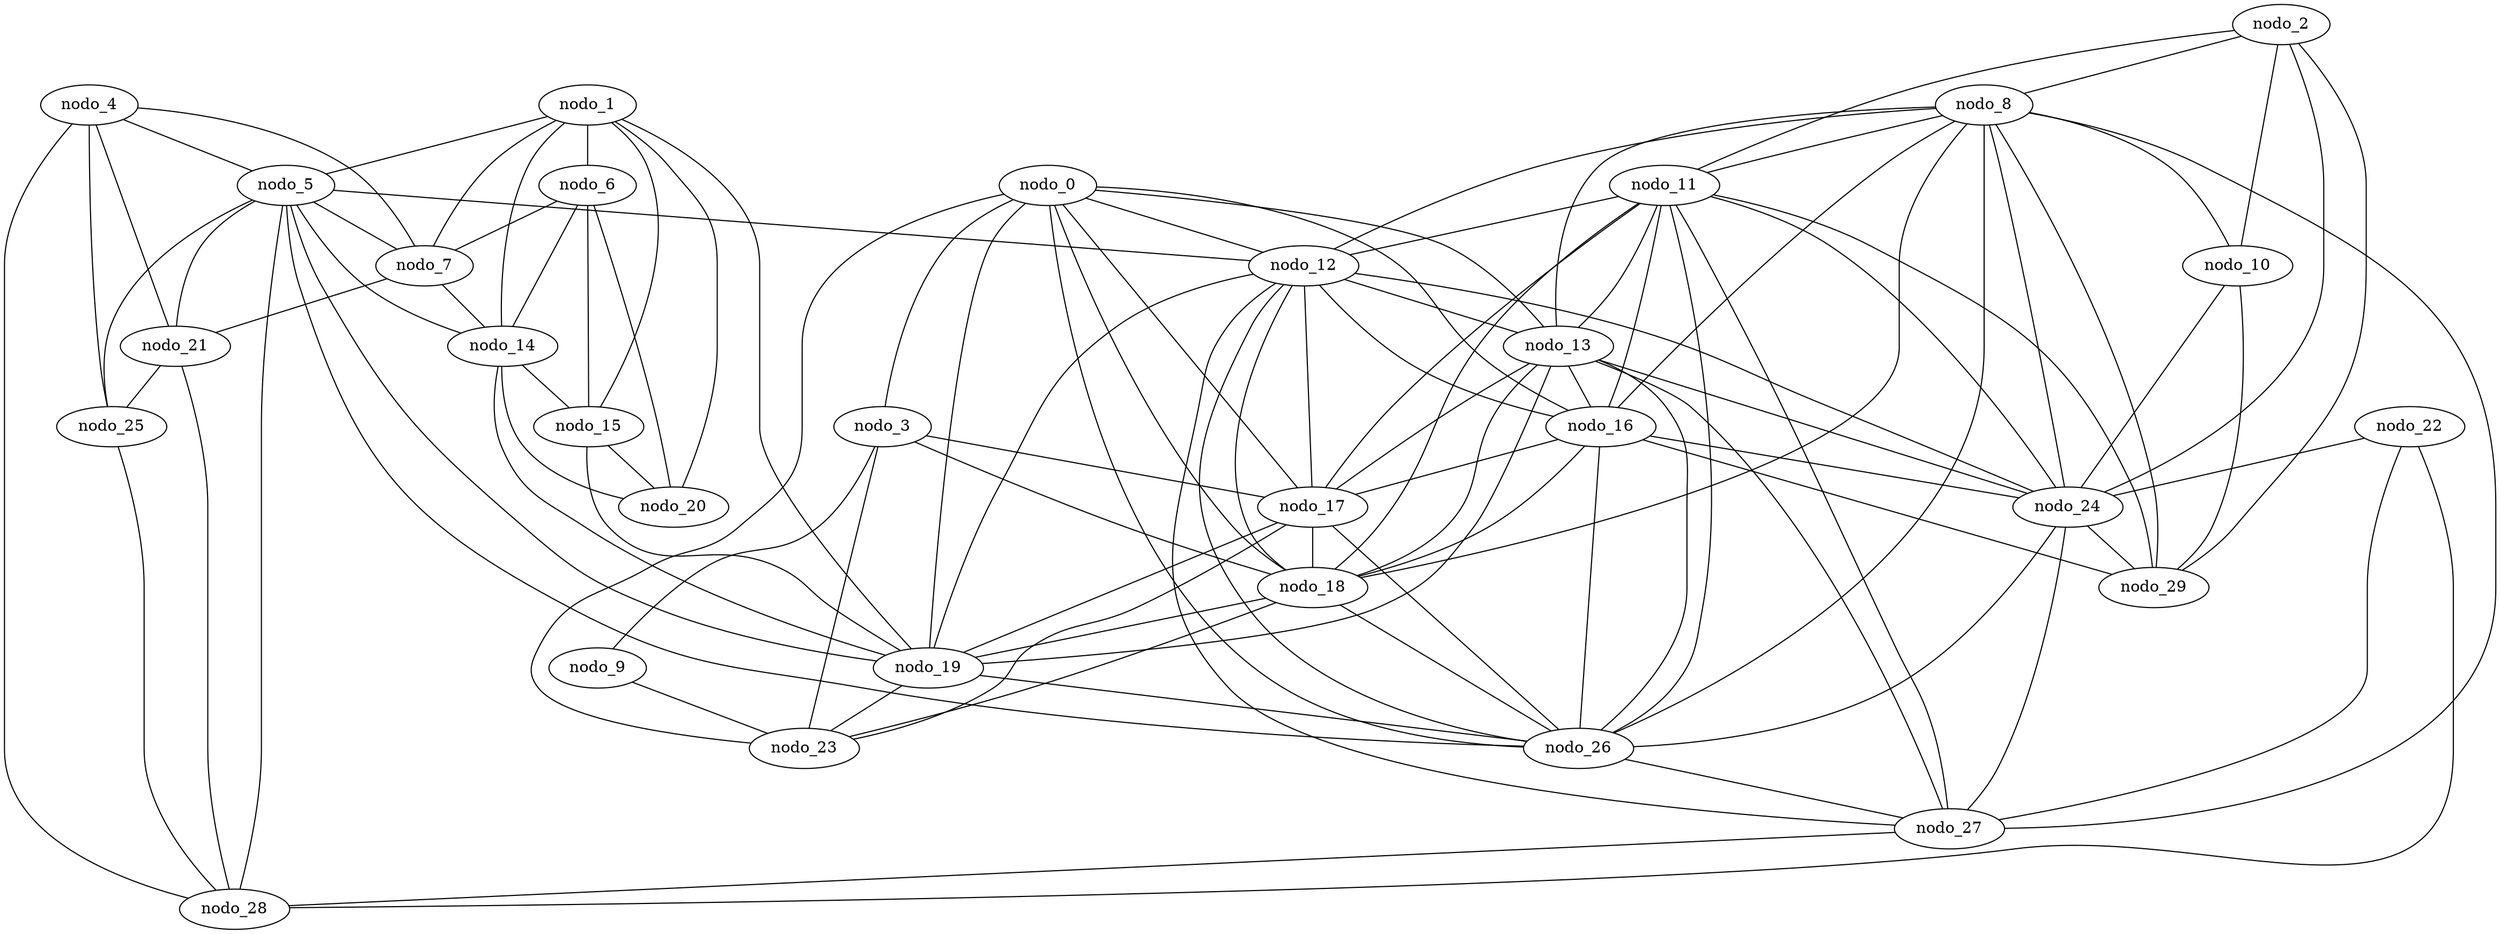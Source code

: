 graph gen_geografico_30 {
  nodo_0;
  nodo_1;
  nodo_2;
  nodo_3;
  nodo_4;
  nodo_5;
  nodo_6;
  nodo_7;
  nodo_8;
  nodo_9;
  nodo_10;
  nodo_11;
  nodo_12;
  nodo_13;
  nodo_14;
  nodo_15;
  nodo_16;
  nodo_17;
  nodo_18;
  nodo_19;
  nodo_20;
  nodo_21;
  nodo_22;
  nodo_23;
  nodo_24;
  nodo_25;
  nodo_26;
  nodo_27;
  nodo_28;
  nodo_29;
  nodo_11 -- nodo_26;
  nodo_11 -- nodo_24;
  nodo_14 -- nodo_15;
  nodo_11 -- nodo_29;
  nodo_11 -- nodo_27;
  nodo_14 -- nodo_19;
  nodo_14 -- nodo_20;
  nodo_25 -- nodo_28;
  nodo_1 -- nodo_20;
  nodo_9 -- nodo_23;
  nodo_4 -- nodo_28;
  nodo_17 -- nodo_18;
  nodo_3 -- nodo_9;
  nodo_17 -- nodo_19;
  nodo_7 -- nodo_14;
  nodo_17 -- nodo_26;
  nodo_4 -- nodo_21;
  nodo_17 -- nodo_23;
  nodo_4 -- nodo_25;
  nodo_13 -- nodo_27;
  nodo_13 -- nodo_26;
  nodo_16 -- nodo_17;
  nodo_16 -- nodo_18;
  nodo_16 -- nodo_24;
  nodo_16 -- nodo_26;
  nodo_2 -- nodo_10;
  nodo_2 -- nodo_11;
  nodo_27 -- nodo_28;
  nodo_7 -- nodo_21;
  nodo_11 -- nodo_12;
  nodo_2 -- nodo_8;
  nodo_5 -- nodo_19;
  nodo_11 -- nodo_13;
  nodo_2 -- nodo_29;
  nodo_11 -- nodo_18;
  nodo_16 -- nodo_29;
  nodo_6 -- nodo_7;
  nodo_11 -- nodo_16;
  nodo_11 -- nodo_17;
  nodo_5 -- nodo_12;
  nodo_5 -- nodo_14;
  nodo_19 -- nodo_23;
  nodo_19 -- nodo_26;
  nodo_2 -- nodo_24;
  nodo_22 -- nodo_24;
  nodo_22 -- nodo_27;
  nodo_22 -- nodo_28;
  nodo_0 -- nodo_19;
  nodo_0 -- nodo_18;
  nodo_0 -- nodo_17;
  nodo_0 -- nodo_16;
  nodo_0 -- nodo_13;
  nodo_0 -- nodo_12;
  nodo_5 -- nodo_28;
  nodo_18 -- nodo_19;
  nodo_5 -- nodo_21;
  nodo_18 -- nodo_26;
  nodo_8 -- nodo_12;
  nodo_8 -- nodo_13;
  nodo_5 -- nodo_25;
  nodo_8 -- nodo_18;
  nodo_18 -- nodo_23;
  nodo_8 -- nodo_16;
  nodo_5 -- nodo_26;
  nodo_21 -- nodo_25;
  nodo_8 -- nodo_10;
  nodo_8 -- nodo_11;
  nodo_21 -- nodo_28;
  nodo_0 -- nodo_26;
  nodo_0 -- nodo_23;
  nodo_1 -- nodo_5;
  nodo_1 -- nodo_6;
  nodo_13 -- nodo_17;
  nodo_1 -- nodo_7;
  nodo_13 -- nodo_16;
  nodo_3 -- nodo_17;
  nodo_3 -- nodo_18;
  nodo_10 -- nodo_24;
  nodo_5 -- nodo_7;
  nodo_10 -- nodo_29;
  nodo_13 -- nodo_19;
  nodo_13 -- nodo_18;
  nodo_8 -- nodo_26;
  nodo_8 -- nodo_24;
  nodo_8 -- nodo_29;
  nodo_13 -- nodo_24;
  nodo_8 -- nodo_27;
  nodo_24 -- nodo_26;
  nodo_24 -- nodo_27;
  nodo_24 -- nodo_29;
  nodo_12 -- nodo_16;
  nodo_12 -- nodo_13;
  nodo_12 -- nodo_19;
  nodo_12 -- nodo_17;
  nodo_12 -- nodo_18;
  nodo_6 -- nodo_15;
  nodo_3 -- nodo_23;
  nodo_6 -- nodo_14;
  nodo_1 -- nodo_19;
  nodo_0 -- nodo_3;
  nodo_1 -- nodo_15;
  nodo_1 -- nodo_14;
  nodo_12 -- nodo_26;
  nodo_12 -- nodo_27;
  nodo_4 -- nodo_5;
  nodo_12 -- nodo_24;
  nodo_4 -- nodo_7;
  nodo_15 -- nodo_19;
  nodo_15 -- nodo_20;
  nodo_26 -- nodo_27;
  nodo_6 -- nodo_20;
}